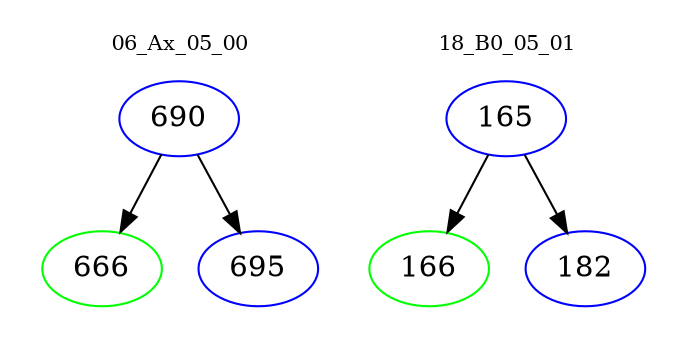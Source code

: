 digraph{
subgraph cluster_0 {
color = white
label = "06_Ax_05_00";
fontsize=10;
T0_690 [label="690", color="blue"]
T0_690 -> T0_666 [color="black"]
T0_666 [label="666", color="green"]
T0_690 -> T0_695 [color="black"]
T0_695 [label="695", color="blue"]
}
subgraph cluster_1 {
color = white
label = "18_B0_05_01";
fontsize=10;
T1_165 [label="165", color="blue"]
T1_165 -> T1_166 [color="black"]
T1_166 [label="166", color="green"]
T1_165 -> T1_182 [color="black"]
T1_182 [label="182", color="blue"]
}
}
